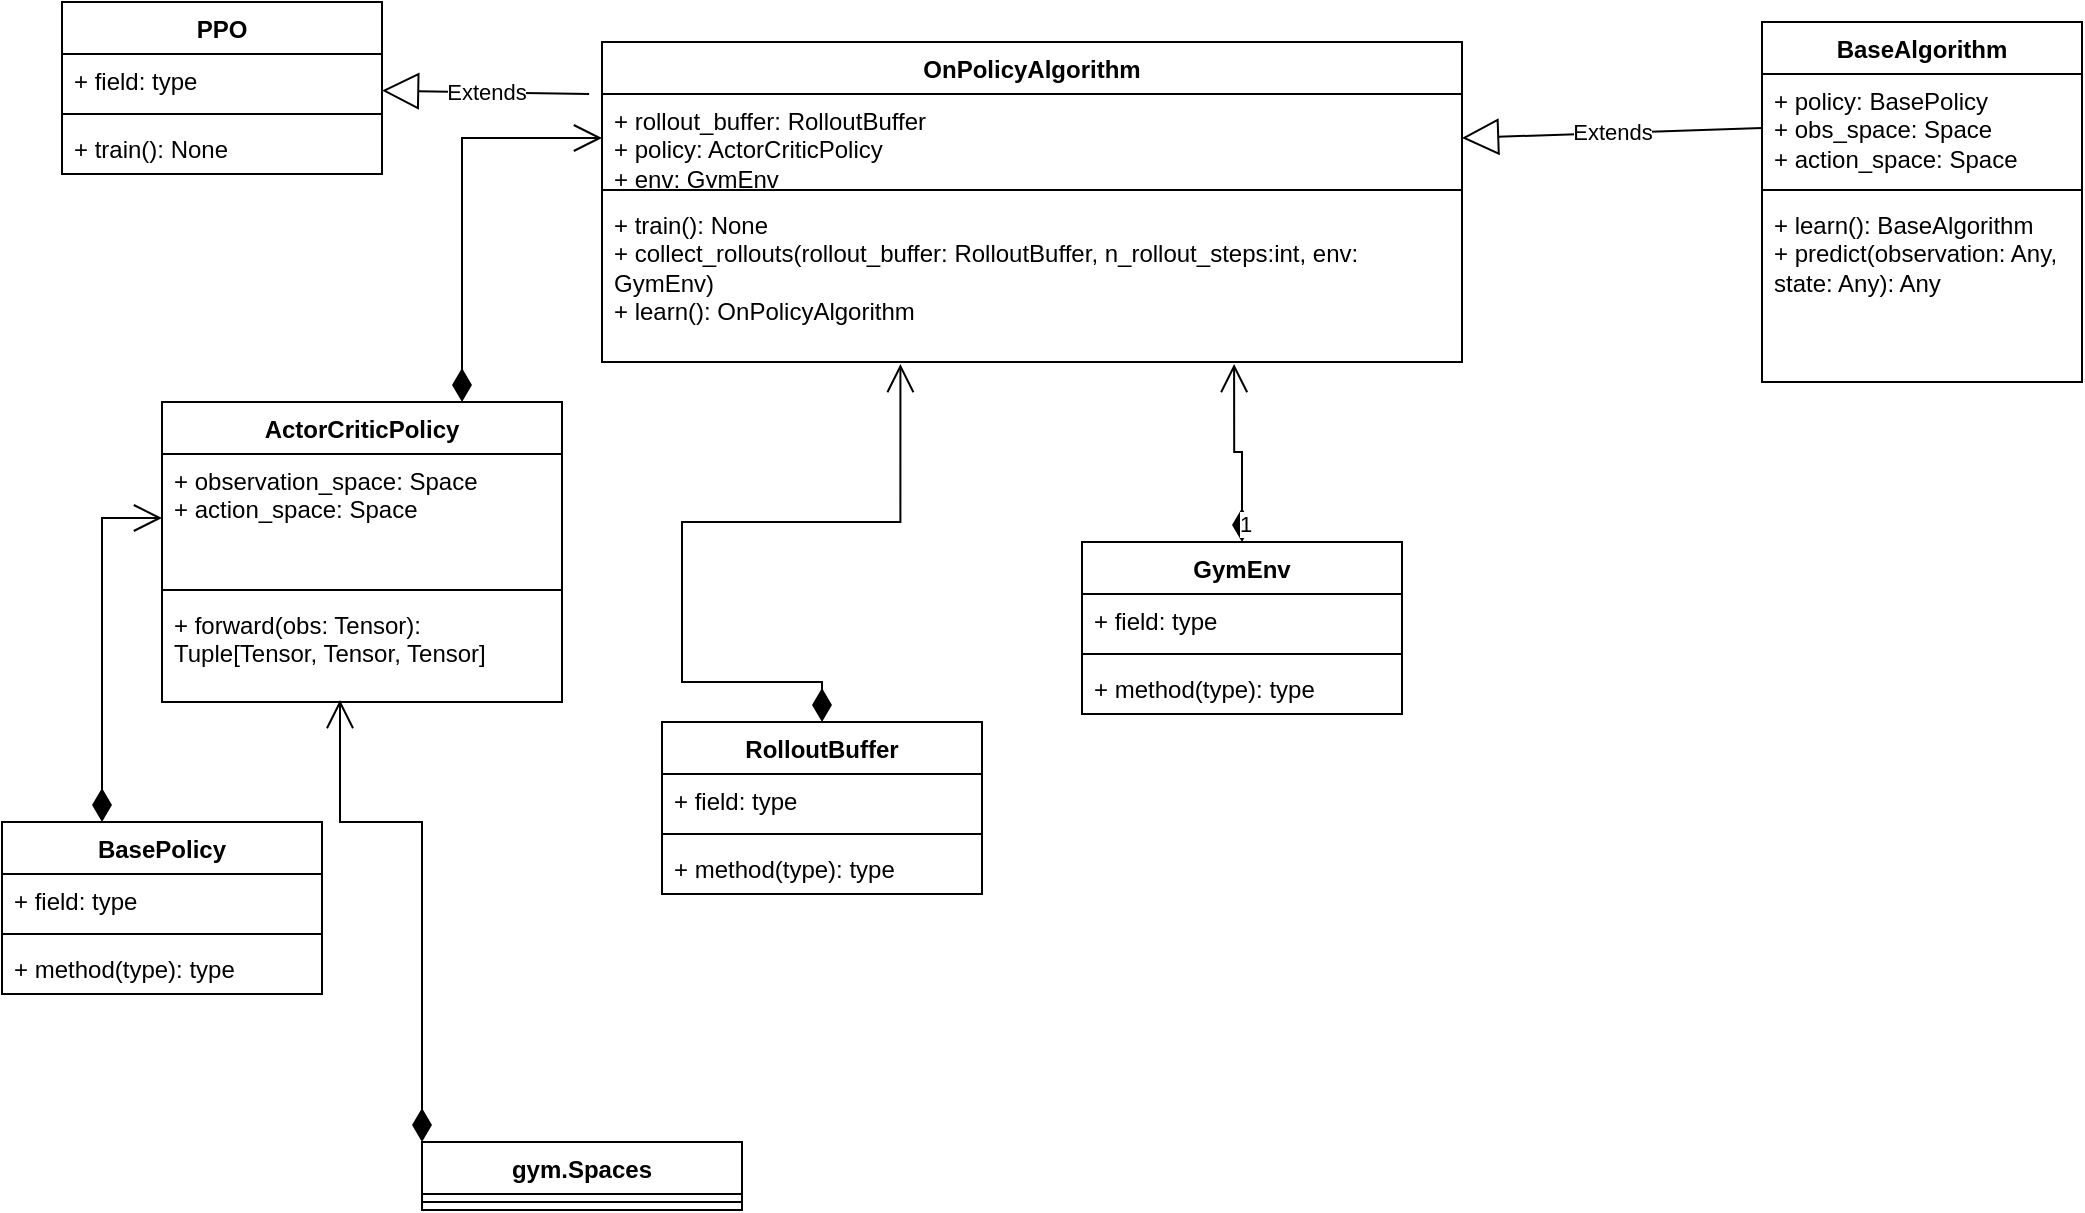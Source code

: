 <mxfile version="22.0.3" type="device">
  <diagram name="Seite-1" id="EoCjTVVW2sND0KGGBqer">
    <mxGraphModel dx="2074" dy="1214" grid="1" gridSize="10" guides="1" tooltips="1" connect="1" arrows="1" fold="1" page="1" pageScale="1" pageWidth="850" pageHeight="1100" math="0" shadow="0">
      <root>
        <mxCell id="0" />
        <mxCell id="1" parent="0" />
        <mxCell id="Tx9li1hDbLz6FxU2rY6--1" value="PPO" style="swimlane;fontStyle=1;align=center;verticalAlign=top;childLayout=stackLayout;horizontal=1;startSize=26;horizontalStack=0;resizeParent=1;resizeParentMax=0;resizeLast=0;collapsible=1;marginBottom=0;whiteSpace=wrap;html=1;" vertex="1" parent="1">
          <mxGeometry x="60" y="30" width="160" height="86" as="geometry" />
        </mxCell>
        <mxCell id="Tx9li1hDbLz6FxU2rY6--2" value="+ field: type" style="text;strokeColor=none;fillColor=none;align=left;verticalAlign=top;spacingLeft=4;spacingRight=4;overflow=hidden;rotatable=0;points=[[0,0.5],[1,0.5]];portConstraint=eastwest;whiteSpace=wrap;html=1;" vertex="1" parent="Tx9li1hDbLz6FxU2rY6--1">
          <mxGeometry y="26" width="160" height="26" as="geometry" />
        </mxCell>
        <mxCell id="Tx9li1hDbLz6FxU2rY6--3" value="" style="line;strokeWidth=1;fillColor=none;align=left;verticalAlign=middle;spacingTop=-1;spacingLeft=3;spacingRight=3;rotatable=0;labelPosition=right;points=[];portConstraint=eastwest;strokeColor=inherit;" vertex="1" parent="Tx9li1hDbLz6FxU2rY6--1">
          <mxGeometry y="52" width="160" height="8" as="geometry" />
        </mxCell>
        <mxCell id="Tx9li1hDbLz6FxU2rY6--4" value="+ train(): None" style="text;strokeColor=none;fillColor=none;align=left;verticalAlign=top;spacingLeft=4;spacingRight=4;overflow=hidden;rotatable=0;points=[[0,0.5],[1,0.5]];portConstraint=eastwest;whiteSpace=wrap;html=1;" vertex="1" parent="Tx9li1hDbLz6FxU2rY6--1">
          <mxGeometry y="60" width="160" height="26" as="geometry" />
        </mxCell>
        <mxCell id="Tx9li1hDbLz6FxU2rY6--5" value="RolloutBuffer" style="swimlane;fontStyle=1;align=center;verticalAlign=top;childLayout=stackLayout;horizontal=1;startSize=26;horizontalStack=0;resizeParent=1;resizeParentMax=0;resizeLast=0;collapsible=1;marginBottom=0;whiteSpace=wrap;html=1;" vertex="1" parent="1">
          <mxGeometry x="360" y="390" width="160" height="86" as="geometry" />
        </mxCell>
        <mxCell id="Tx9li1hDbLz6FxU2rY6--6" value="+ field: type" style="text;strokeColor=none;fillColor=none;align=left;verticalAlign=top;spacingLeft=4;spacingRight=4;overflow=hidden;rotatable=0;points=[[0,0.5],[1,0.5]];portConstraint=eastwest;whiteSpace=wrap;html=1;" vertex="1" parent="Tx9li1hDbLz6FxU2rY6--5">
          <mxGeometry y="26" width="160" height="26" as="geometry" />
        </mxCell>
        <mxCell id="Tx9li1hDbLz6FxU2rY6--7" value="" style="line;strokeWidth=1;fillColor=none;align=left;verticalAlign=middle;spacingTop=-1;spacingLeft=3;spacingRight=3;rotatable=0;labelPosition=right;points=[];portConstraint=eastwest;strokeColor=inherit;" vertex="1" parent="Tx9li1hDbLz6FxU2rY6--5">
          <mxGeometry y="52" width="160" height="8" as="geometry" />
        </mxCell>
        <mxCell id="Tx9li1hDbLz6FxU2rY6--8" value="+ method(type): type" style="text;strokeColor=none;fillColor=none;align=left;verticalAlign=top;spacingLeft=4;spacingRight=4;overflow=hidden;rotatable=0;points=[[0,0.5],[1,0.5]];portConstraint=eastwest;whiteSpace=wrap;html=1;" vertex="1" parent="Tx9li1hDbLz6FxU2rY6--5">
          <mxGeometry y="60" width="160" height="26" as="geometry" />
        </mxCell>
        <mxCell id="Tx9li1hDbLz6FxU2rY6--34" style="edgeStyle=orthogonalEdgeStyle;rounded=0;orthogonalLoop=1;jettySize=auto;html=1;entryX=0;entryY=0.5;entryDx=0;entryDy=0;endArrow=open;align=left;verticalAlign=bottom;endSize=12;startArrow=diamondThin;startSize=14;startFill=1;" edge="1" parent="1" source="Tx9li1hDbLz6FxU2rY6--9" target="Tx9li1hDbLz6FxU2rY6--26">
          <mxGeometry relative="1" as="geometry">
            <Array as="points">
              <mxPoint x="260" y="98" />
            </Array>
          </mxGeometry>
        </mxCell>
        <mxCell id="Tx9li1hDbLz6FxU2rY6--9" value="ActorCriticPolicy" style="swimlane;fontStyle=1;align=center;verticalAlign=top;childLayout=stackLayout;horizontal=1;startSize=26;horizontalStack=0;resizeParent=1;resizeParentMax=0;resizeLast=0;collapsible=1;marginBottom=0;whiteSpace=wrap;html=1;" vertex="1" parent="1">
          <mxGeometry x="110" y="230" width="200" height="150" as="geometry" />
        </mxCell>
        <mxCell id="Tx9li1hDbLz6FxU2rY6--10" value="+ observation_space: Space&lt;br&gt;+ action_space: Space" style="text;strokeColor=none;fillColor=none;align=left;verticalAlign=top;spacingLeft=4;spacingRight=4;overflow=hidden;rotatable=0;points=[[0,0.5],[1,0.5]];portConstraint=eastwest;whiteSpace=wrap;html=1;" vertex="1" parent="Tx9li1hDbLz6FxU2rY6--9">
          <mxGeometry y="26" width="200" height="64" as="geometry" />
        </mxCell>
        <mxCell id="Tx9li1hDbLz6FxU2rY6--11" value="" style="line;strokeWidth=1;fillColor=none;align=left;verticalAlign=middle;spacingTop=-1;spacingLeft=3;spacingRight=3;rotatable=0;labelPosition=right;points=[];portConstraint=eastwest;strokeColor=inherit;" vertex="1" parent="Tx9li1hDbLz6FxU2rY6--9">
          <mxGeometry y="90" width="200" height="8" as="geometry" />
        </mxCell>
        <mxCell id="Tx9li1hDbLz6FxU2rY6--12" value="+ forward(obs: Tensor): Tuple[Tensor, Tensor, Tensor]" style="text;strokeColor=none;fillColor=none;align=left;verticalAlign=top;spacingLeft=4;spacingRight=4;overflow=hidden;rotatable=0;points=[[0,0.5],[1,0.5]];portConstraint=eastwest;whiteSpace=wrap;html=1;" vertex="1" parent="Tx9li1hDbLz6FxU2rY6--9">
          <mxGeometry y="98" width="200" height="52" as="geometry" />
        </mxCell>
        <mxCell id="Tx9li1hDbLz6FxU2rY6--13" value="GymEnv" style="swimlane;fontStyle=1;align=center;verticalAlign=top;childLayout=stackLayout;horizontal=1;startSize=26;horizontalStack=0;resizeParent=1;resizeParentMax=0;resizeLast=0;collapsible=1;marginBottom=0;whiteSpace=wrap;html=1;" vertex="1" parent="1">
          <mxGeometry x="570" y="300" width="160" height="86" as="geometry" />
        </mxCell>
        <mxCell id="Tx9li1hDbLz6FxU2rY6--14" value="+ field: type" style="text;strokeColor=none;fillColor=none;align=left;verticalAlign=top;spacingLeft=4;spacingRight=4;overflow=hidden;rotatable=0;points=[[0,0.5],[1,0.5]];portConstraint=eastwest;whiteSpace=wrap;html=1;" vertex="1" parent="Tx9li1hDbLz6FxU2rY6--13">
          <mxGeometry y="26" width="160" height="26" as="geometry" />
        </mxCell>
        <mxCell id="Tx9li1hDbLz6FxU2rY6--15" value="" style="line;strokeWidth=1;fillColor=none;align=left;verticalAlign=middle;spacingTop=-1;spacingLeft=3;spacingRight=3;rotatable=0;labelPosition=right;points=[];portConstraint=eastwest;strokeColor=inherit;" vertex="1" parent="Tx9li1hDbLz6FxU2rY6--13">
          <mxGeometry y="52" width="160" height="8" as="geometry" />
        </mxCell>
        <mxCell id="Tx9li1hDbLz6FxU2rY6--16" value="+ method(type): type" style="text;strokeColor=none;fillColor=none;align=left;verticalAlign=top;spacingLeft=4;spacingRight=4;overflow=hidden;rotatable=0;points=[[0,0.5],[1,0.5]];portConstraint=eastwest;whiteSpace=wrap;html=1;" vertex="1" parent="Tx9li1hDbLz6FxU2rY6--13">
          <mxGeometry y="60" width="160" height="26" as="geometry" />
        </mxCell>
        <mxCell id="Tx9li1hDbLz6FxU2rY6--17" value="BaseAlgorithm" style="swimlane;fontStyle=1;align=center;verticalAlign=top;childLayout=stackLayout;horizontal=1;startSize=26;horizontalStack=0;resizeParent=1;resizeParentMax=0;resizeLast=0;collapsible=1;marginBottom=0;whiteSpace=wrap;html=1;" vertex="1" parent="1">
          <mxGeometry x="910" y="40" width="160" height="180" as="geometry" />
        </mxCell>
        <mxCell id="Tx9li1hDbLz6FxU2rY6--18" value="+ policy: BasePolicy&lt;br&gt;+ obs_space: Space&lt;br&gt;+ action_space: Space" style="text;strokeColor=none;fillColor=none;align=left;verticalAlign=top;spacingLeft=4;spacingRight=4;overflow=hidden;rotatable=0;points=[[0,0.5],[1,0.5]];portConstraint=eastwest;whiteSpace=wrap;html=1;" vertex="1" parent="Tx9li1hDbLz6FxU2rY6--17">
          <mxGeometry y="26" width="160" height="54" as="geometry" />
        </mxCell>
        <mxCell id="Tx9li1hDbLz6FxU2rY6--19" value="" style="line;strokeWidth=1;fillColor=none;align=left;verticalAlign=middle;spacingTop=-1;spacingLeft=3;spacingRight=3;rotatable=0;labelPosition=right;points=[];portConstraint=eastwest;strokeColor=inherit;" vertex="1" parent="Tx9li1hDbLz6FxU2rY6--17">
          <mxGeometry y="80" width="160" height="8" as="geometry" />
        </mxCell>
        <mxCell id="Tx9li1hDbLz6FxU2rY6--20" value="+ learn(): BaseAlgorithm&lt;br&gt;+ predict(observation: Any, state: Any): Any" style="text;strokeColor=none;fillColor=none;align=left;verticalAlign=top;spacingLeft=4;spacingRight=4;overflow=hidden;rotatable=0;points=[[0,0.5],[1,0.5]];portConstraint=eastwest;whiteSpace=wrap;html=1;" vertex="1" parent="Tx9li1hDbLz6FxU2rY6--17">
          <mxGeometry y="88" width="160" height="92" as="geometry" />
        </mxCell>
        <mxCell id="Tx9li1hDbLz6FxU2rY6--36" style="edgeStyle=orthogonalEdgeStyle;rounded=0;orthogonalLoop=1;jettySize=auto;html=1;entryX=0;entryY=0.5;entryDx=0;entryDy=0;endArrow=open;align=left;verticalAlign=bottom;endSize=12;startArrow=diamondThin;startSize=14;startFill=1;" edge="1" parent="1" source="Tx9li1hDbLz6FxU2rY6--21" target="Tx9li1hDbLz6FxU2rY6--10">
          <mxGeometry relative="1" as="geometry">
            <Array as="points">
              <mxPoint x="80" y="288" />
            </Array>
          </mxGeometry>
        </mxCell>
        <mxCell id="Tx9li1hDbLz6FxU2rY6--21" value="BasePolicy" style="swimlane;fontStyle=1;align=center;verticalAlign=top;childLayout=stackLayout;horizontal=1;startSize=26;horizontalStack=0;resizeParent=1;resizeParentMax=0;resizeLast=0;collapsible=1;marginBottom=0;whiteSpace=wrap;html=1;" vertex="1" parent="1">
          <mxGeometry x="30" y="440" width="160" height="86" as="geometry" />
        </mxCell>
        <mxCell id="Tx9li1hDbLz6FxU2rY6--22" value="+ field: type" style="text;strokeColor=none;fillColor=none;align=left;verticalAlign=top;spacingLeft=4;spacingRight=4;overflow=hidden;rotatable=0;points=[[0,0.5],[1,0.5]];portConstraint=eastwest;whiteSpace=wrap;html=1;" vertex="1" parent="Tx9li1hDbLz6FxU2rY6--21">
          <mxGeometry y="26" width="160" height="26" as="geometry" />
        </mxCell>
        <mxCell id="Tx9li1hDbLz6FxU2rY6--23" value="" style="line;strokeWidth=1;fillColor=none;align=left;verticalAlign=middle;spacingTop=-1;spacingLeft=3;spacingRight=3;rotatable=0;labelPosition=right;points=[];portConstraint=eastwest;strokeColor=inherit;" vertex="1" parent="Tx9li1hDbLz6FxU2rY6--21">
          <mxGeometry y="52" width="160" height="8" as="geometry" />
        </mxCell>
        <mxCell id="Tx9li1hDbLz6FxU2rY6--24" value="+ method(type): type" style="text;strokeColor=none;fillColor=none;align=left;verticalAlign=top;spacingLeft=4;spacingRight=4;overflow=hidden;rotatable=0;points=[[0,0.5],[1,0.5]];portConstraint=eastwest;whiteSpace=wrap;html=1;" vertex="1" parent="Tx9li1hDbLz6FxU2rY6--21">
          <mxGeometry y="60" width="160" height="26" as="geometry" />
        </mxCell>
        <mxCell id="Tx9li1hDbLz6FxU2rY6--25" value="OnPolicyAlgorithm" style="swimlane;fontStyle=1;align=center;verticalAlign=top;childLayout=stackLayout;horizontal=1;startSize=26;horizontalStack=0;resizeParent=1;resizeParentMax=0;resizeLast=0;collapsible=1;marginBottom=0;whiteSpace=wrap;html=1;" vertex="1" parent="1">
          <mxGeometry x="330" y="50" width="430" height="160" as="geometry" />
        </mxCell>
        <mxCell id="Tx9li1hDbLz6FxU2rY6--26" value="+ rollout_buffer: RolloutBuffer&lt;br&gt;+ policy: ActorCriticPolicy&lt;br&gt;+ env: GymEnv" style="text;strokeColor=none;fillColor=none;align=left;verticalAlign=top;spacingLeft=4;spacingRight=4;overflow=hidden;rotatable=0;points=[[0,0.5],[1,0.5]];portConstraint=eastwest;whiteSpace=wrap;html=1;" vertex="1" parent="Tx9li1hDbLz6FxU2rY6--25">
          <mxGeometry y="26" width="430" height="44" as="geometry" />
        </mxCell>
        <mxCell id="Tx9li1hDbLz6FxU2rY6--27" value="" style="line;strokeWidth=1;fillColor=none;align=left;verticalAlign=middle;spacingTop=-1;spacingLeft=3;spacingRight=3;rotatable=0;labelPosition=right;points=[];portConstraint=eastwest;strokeColor=inherit;" vertex="1" parent="Tx9li1hDbLz6FxU2rY6--25">
          <mxGeometry y="70" width="430" height="8" as="geometry" />
        </mxCell>
        <mxCell id="Tx9li1hDbLz6FxU2rY6--28" value="+ train(): None&lt;br&gt;+ collect_rollouts(rollout_buffer: RolloutBuffer, n_rollout_steps:int, env: GymEnv)&lt;br&gt;+ learn(): OnPolicyAlgorithm" style="text;strokeColor=none;fillColor=none;align=left;verticalAlign=top;spacingLeft=4;spacingRight=4;overflow=hidden;rotatable=0;points=[[0,0.5],[1,0.5]];portConstraint=eastwest;whiteSpace=wrap;html=1;" vertex="1" parent="Tx9li1hDbLz6FxU2rY6--25">
          <mxGeometry y="78" width="430" height="82" as="geometry" />
        </mxCell>
        <mxCell id="Tx9li1hDbLz6FxU2rY6--29" value="Extends" style="endArrow=block;endSize=16;endFill=0;html=1;rounded=0;exitX=-0.015;exitY=0;exitDx=0;exitDy=0;exitPerimeter=0;" edge="1" parent="1" source="Tx9li1hDbLz6FxU2rY6--26" target="Tx9li1hDbLz6FxU2rY6--1">
          <mxGeometry width="160" relative="1" as="geometry">
            <mxPoint x="170" y="170" as="sourcePoint" />
            <mxPoint x="330" y="170" as="targetPoint" />
          </mxGeometry>
        </mxCell>
        <mxCell id="Tx9li1hDbLz6FxU2rY6--31" value="Extends" style="endArrow=block;endSize=16;endFill=0;html=1;rounded=0;exitX=0;exitY=0.5;exitDx=0;exitDy=0;entryX=1;entryY=0.5;entryDx=0;entryDy=0;" edge="1" parent="1" source="Tx9li1hDbLz6FxU2rY6--18" target="Tx9li1hDbLz6FxU2rY6--26">
          <mxGeometry width="160" relative="1" as="geometry">
            <mxPoint x="884" y="82" as="sourcePoint" />
            <mxPoint x="780" y="80" as="targetPoint" />
          </mxGeometry>
        </mxCell>
        <mxCell id="Tx9li1hDbLz6FxU2rY6--32" value="1" style="endArrow=open;html=1;endSize=12;startArrow=diamondThin;startSize=14;startFill=1;edgeStyle=orthogonalEdgeStyle;align=left;verticalAlign=bottom;rounded=0;exitX=0.5;exitY=0;exitDx=0;exitDy=0;entryX=0.735;entryY=1.012;entryDx=0;entryDy=0;entryPerimeter=0;" edge="1" parent="1" source="Tx9li1hDbLz6FxU2rY6--13" target="Tx9li1hDbLz6FxU2rY6--28">
          <mxGeometry x="-1" y="3" relative="1" as="geometry">
            <mxPoint x="470" y="240" as="sourcePoint" />
            <mxPoint x="630" y="240" as="targetPoint" />
          </mxGeometry>
        </mxCell>
        <mxCell id="Tx9li1hDbLz6FxU2rY6--35" style="edgeStyle=orthogonalEdgeStyle;rounded=0;orthogonalLoop=1;jettySize=auto;html=1;exitX=0.5;exitY=0;exitDx=0;exitDy=0;entryX=0.347;entryY=1.012;entryDx=0;entryDy=0;entryPerimeter=0;endArrow=open;align=left;verticalAlign=bottom;endSize=12;startArrow=diamondThin;startSize=14;startFill=1;" edge="1" parent="1" source="Tx9li1hDbLz6FxU2rY6--5" target="Tx9li1hDbLz6FxU2rY6--28">
          <mxGeometry relative="1" as="geometry">
            <Array as="points">
              <mxPoint x="370" y="370" />
              <mxPoint x="370" y="290" />
              <mxPoint x="479" y="290" />
            </Array>
          </mxGeometry>
        </mxCell>
        <mxCell id="Tx9li1hDbLz6FxU2rY6--37" value="gym.Spaces" style="swimlane;fontStyle=1;align=center;verticalAlign=top;childLayout=stackLayout;horizontal=1;startSize=26;horizontalStack=0;resizeParent=1;resizeParentMax=0;resizeLast=0;collapsible=1;marginBottom=0;whiteSpace=wrap;html=1;" vertex="1" parent="1">
          <mxGeometry x="240" y="600" width="160" height="34" as="geometry" />
        </mxCell>
        <mxCell id="Tx9li1hDbLz6FxU2rY6--39" value="" style="line;strokeWidth=1;fillColor=none;align=left;verticalAlign=middle;spacingTop=-1;spacingLeft=3;spacingRight=3;rotatable=0;labelPosition=right;points=[];portConstraint=eastwest;strokeColor=inherit;" vertex="1" parent="Tx9li1hDbLz6FxU2rY6--37">
          <mxGeometry y="26" width="160" height="8" as="geometry" />
        </mxCell>
        <mxCell id="Tx9li1hDbLz6FxU2rY6--41" style="edgeStyle=orthogonalEdgeStyle;rounded=0;orthogonalLoop=1;jettySize=auto;html=1;entryX=0.445;entryY=0.981;entryDx=0;entryDy=0;entryPerimeter=0;endArrow=open;align=left;verticalAlign=bottom;endSize=12;startArrow=diamondThin;startSize=14;startFill=1;" edge="1" parent="1" source="Tx9li1hDbLz6FxU2rY6--37" target="Tx9li1hDbLz6FxU2rY6--12">
          <mxGeometry relative="1" as="geometry">
            <Array as="points">
              <mxPoint x="240" y="440" />
              <mxPoint x="199" y="440" />
            </Array>
          </mxGeometry>
        </mxCell>
      </root>
    </mxGraphModel>
  </diagram>
</mxfile>
